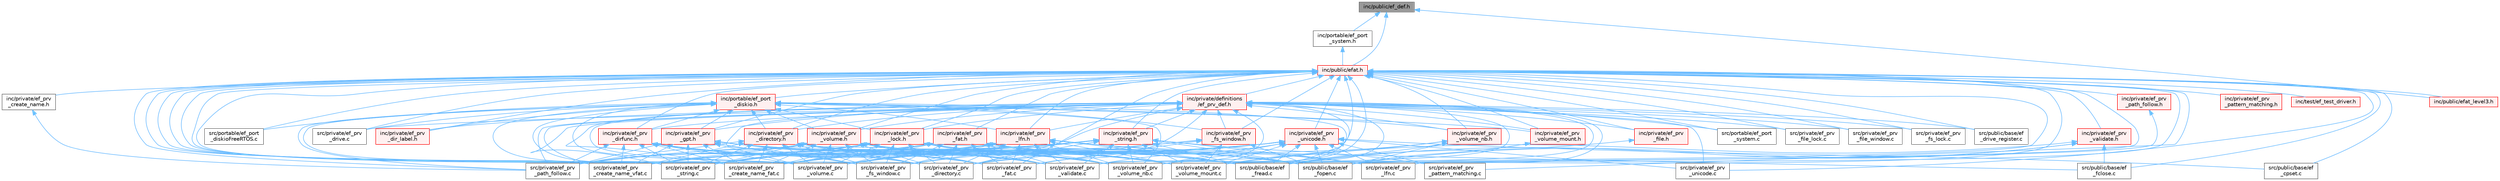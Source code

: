 digraph "inc/public/ef_def.h"
{
 // LATEX_PDF_SIZE
  bgcolor="transparent";
  edge [fontname=Helvetica,fontsize=10,labelfontname=Helvetica,labelfontsize=10];
  node [fontname=Helvetica,fontsize=10,shape=box,height=0.2,width=0.4];
  Node1 [id="Node000001",label="inc/public/ef_def.h",height=0.2,width=0.4,color="gray40", fillcolor="grey60", style="filled", fontcolor="black",tooltip="Public definitions for eFAT."];
  Node1 -> Node2 [id="edge1_Node000001_Node000002",dir="back",color="steelblue1",style="solid",tooltip=" "];
  Node2 [id="Node000002",label="inc/portable/ef_port\l_system.h",height=0.2,width=0.4,color="grey40", fillcolor="white", style="filled",URL="$ef__port__system_8h.html",tooltip="Header file for portable system functions."];
  Node2 -> Node3 [id="edge2_Node000002_Node000003",dir="back",color="steelblue1",style="solid",tooltip=" "];
  Node3 [id="Node000003",label="inc/public/efat.h",height=0.2,width=0.4,color="red", fillcolor="#FFF0F0", style="filled",URL="$efat_8h.html",tooltip="Header file for eFAT module."];
  Node3 -> Node4 [id="edge3_Node000003_Node000004",dir="back",color="steelblue1",style="solid",tooltip=" "];
  Node4 [id="Node000004",label="inc/portable/ef_port\l_diskio.h",height=0.2,width=0.4,color="red", fillcolor="#FFF0F0", style="filled",URL="$ef__port__diskio_8h.html",tooltip="Header file for Low level disk interface."];
  Node4 -> Node5 [id="edge4_Node000004_Node000005",dir="back",color="steelblue1",style="solid",tooltip=" "];
  Node5 [id="Node000005",label="inc/private/ef_prv\l_dir_label.h",height=0.2,width=0.4,color="red", fillcolor="#FFF0F0", style="filled",URL="$ef__prv__dir__label_8h.html",tooltip="Private Header file for FAT directory functions."];
  Node4 -> Node8 [id="edge5_Node000004_Node000008",dir="back",color="steelblue1",style="solid",tooltip=" "];
  Node8 [id="Node000008",label="inc/private/ef_prv\l_directory.h",height=0.2,width=0.4,color="red", fillcolor="#FFF0F0", style="filled",URL="$ef__prv__directory_8h.html",tooltip="Private Header file for directory handling."];
  Node8 -> Node9 [id="edge6_Node000008_Node000009",dir="back",color="steelblue1",style="solid",tooltip=" "];
  Node9 [id="Node000009",label="src/private/ef_prv\l_create_name_fat.c",height=0.2,width=0.4,color="grey40", fillcolor="white", style="filled",URL="$ef__prv__create__name__fat_8c.html",tooltip="Code file for functions."];
  Node8 -> Node10 [id="edge7_Node000008_Node000010",dir="back",color="steelblue1",style="solid",tooltip=" "];
  Node10 [id="Node000010",label="src/private/ef_prv\l_create_name_vfat.c",height=0.2,width=0.4,color="grey40", fillcolor="white", style="filled",URL="$ef__prv__create__name__vfat_8c.html",tooltip="Code file for functions."];
  Node8 -> Node11 [id="edge8_Node000008_Node000011",dir="back",color="steelblue1",style="solid",tooltip=" "];
  Node11 [id="Node000011",label="src/private/ef_prv\l_directory.c",height=0.2,width=0.4,color="grey40", fillcolor="white", style="filled",URL="$ef__prv__directory_8c.html",tooltip="Code file for directory handling."];
  Node8 -> Node12 [id="edge9_Node000008_Node000012",dir="back",color="steelblue1",style="solid",tooltip=" "];
  Node12 [id="Node000012",label="src/private/ef_prv\l_fat.c",height=0.2,width=0.4,color="grey40", fillcolor="white", style="filled",URL="$ef__prv__fat_8c.html",tooltip="Code file for FAT functions."];
  Node8 -> Node13 [id="edge10_Node000008_Node000013",dir="back",color="steelblue1",style="solid",tooltip=" "];
  Node13 [id="Node000013",label="src/private/ef_prv\l_fs_window.c",height=0.2,width=0.4,color="grey40", fillcolor="white", style="filled",URL="$ef__prv__fs__window_8c.html",tooltip="FS window load or Store."];
  Node8 -> Node14 [id="edge11_Node000008_Node000014",dir="back",color="steelblue1",style="solid",tooltip=" "];
  Node14 [id="Node000014",label="src/private/ef_prv\l_path_follow.c",height=0.2,width=0.4,color="grey40", fillcolor="white", style="filled",URL="$ef__prv__path__follow_8c.html",tooltip="Code file for functions."];
  Node8 -> Node15 [id="edge12_Node000008_Node000015",dir="back",color="steelblue1",style="solid",tooltip=" "];
  Node15 [id="Node000015",label="src/private/ef_prv\l_string.c",height=0.2,width=0.4,color="grey40", fillcolor="white", style="filled",URL="$ef__prv__string_8c.html",tooltip="String functions."];
  Node8 -> Node16 [id="edge13_Node000008_Node000016",dir="back",color="steelblue1",style="solid",tooltip=" "];
  Node16 [id="Node000016",label="src/private/ef_prv\l_validate.c",height=0.2,width=0.4,color="grey40", fillcolor="white", style="filled",URL="$ef__prv__validate_8c.html",tooltip="Check if the file/directory object is valid and lock the filesystem if it is valid."];
  Node8 -> Node17 [id="edge14_Node000008_Node000017",dir="back",color="steelblue1",style="solid",tooltip=" "];
  Node17 [id="Node000017",label="src/private/ef_prv\l_volume.c",height=0.2,width=0.4,color="grey40", fillcolor="white", style="filled",URL="$ef__prv__volume_8c.html",tooltip="Private volume access variables and functions."];
  Node8 -> Node18 [id="edge15_Node000008_Node000018",dir="back",color="steelblue1",style="solid",tooltip=" "];
  Node18 [id="Node000018",label="src/private/ef_prv\l_volume_mount.c",height=0.2,width=0.4,color="grey40", fillcolor="white", style="filled",URL="$ef__prv__volume__mount_8c.html",tooltip="Private volume mounting functions."];
  Node8 -> Node19 [id="edge16_Node000008_Node000019",dir="back",color="steelblue1",style="solid",tooltip=" "];
  Node19 [id="Node000019",label="src/private/ef_prv\l_volume_nb.c",height=0.2,width=0.4,color="grey40", fillcolor="white", style="filled",URL="$ef__prv__volume__nb_8c.html",tooltip="Private volume number management."];
  Node8 -> Node20 [id="edge17_Node000008_Node000020",dir="back",color="steelblue1",style="solid",tooltip=" "];
  Node20 [id="Node000020",label="src/public/base/ef\l_fopen.c",height=0.2,width=0.4,color="grey40", fillcolor="white", style="filled",URL="$ef__fopen_8c.html",tooltip="Open or Create a File."];
  Node8 -> Node21 [id="edge18_Node000008_Node000021",dir="back",color="steelblue1",style="solid",tooltip=" "];
  Node21 [id="Node000021",label="src/public/base/ef\l_fread.c",height=0.2,width=0.4,color="grey40", fillcolor="white", style="filled",URL="$ef__fread_8c.html",tooltip="Read File."];
  Node4 -> Node42 [id="edge19_Node000004_Node000042",dir="back",color="steelblue1",style="solid",tooltip=" "];
  Node42 [id="Node000042",label="inc/private/ef_prv\l_dirfunc.h",height=0.2,width=0.4,color="red", fillcolor="#FFF0F0", style="filled",URL="$ef__prv__dirfunc_8h_source.html",tooltip=" "];
  Node42 -> Node9 [id="edge20_Node000042_Node000009",dir="back",color="steelblue1",style="solid",tooltip=" "];
  Node42 -> Node10 [id="edge21_Node000042_Node000010",dir="back",color="steelblue1",style="solid",tooltip=" "];
  Node42 -> Node11 [id="edge22_Node000042_Node000011",dir="back",color="steelblue1",style="solid",tooltip=" "];
  Node42 -> Node12 [id="edge23_Node000042_Node000012",dir="back",color="steelblue1",style="solid",tooltip=" "];
  Node42 -> Node13 [id="edge24_Node000042_Node000013",dir="back",color="steelblue1",style="solid",tooltip=" "];
  Node42 -> Node14 [id="edge25_Node000042_Node000014",dir="back",color="steelblue1",style="solid",tooltip=" "];
  Node42 -> Node15 [id="edge26_Node000042_Node000015",dir="back",color="steelblue1",style="solid",tooltip=" "];
  Node42 -> Node16 [id="edge27_Node000042_Node000016",dir="back",color="steelblue1",style="solid",tooltip=" "];
  Node42 -> Node17 [id="edge28_Node000042_Node000017",dir="back",color="steelblue1",style="solid",tooltip=" "];
  Node42 -> Node18 [id="edge29_Node000042_Node000018",dir="back",color="steelblue1",style="solid",tooltip=" "];
  Node42 -> Node19 [id="edge30_Node000042_Node000019",dir="back",color="steelblue1",style="solid",tooltip=" "];
  Node42 -> Node20 [id="edge31_Node000042_Node000020",dir="back",color="steelblue1",style="solid",tooltip=" "];
  Node42 -> Node21 [id="edge32_Node000042_Node000021",dir="back",color="steelblue1",style="solid",tooltip=" "];
  Node4 -> Node43 [id="edge33_Node000004_Node000043",dir="back",color="steelblue1",style="solid",tooltip=" "];
  Node43 [id="Node000043",label="inc/private/ef_prv\l_fs_window.h",height=0.2,width=0.4,color="red", fillcolor="#FFF0F0", style="filled",URL="$ef__prv__fs__window_8h.html",tooltip="Private disk access window in the filesystem object."];
  Node43 -> Node11 [id="edge34_Node000043_Node000011",dir="back",color="steelblue1",style="solid",tooltip=" "];
  Node43 -> Node12 [id="edge35_Node000043_Node000012",dir="back",color="steelblue1",style="solid",tooltip=" "];
  Node43 -> Node17 [id="edge36_Node000043_Node000017",dir="back",color="steelblue1",style="solid",tooltip=" "];
  Node43 -> Node18 [id="edge37_Node000043_Node000018",dir="back",color="steelblue1",style="solid",tooltip=" "];
  Node43 -> Node20 [id="edge38_Node000043_Node000020",dir="back",color="steelblue1",style="solid",tooltip=" "];
  Node4 -> Node44 [id="edge39_Node000004_Node000044",dir="back",color="steelblue1",style="solid",tooltip=" "];
  Node44 [id="Node000044",label="inc/private/ef_prv\l_gpt.h",height=0.2,width=0.4,color="red", fillcolor="#FFF0F0", style="filled",URL="$ef__prv__gpt_8h.html",tooltip="Private GPT support function."];
  Node44 -> Node9 [id="edge40_Node000044_Node000009",dir="back",color="steelblue1",style="solid",tooltip=" "];
  Node44 -> Node10 [id="edge41_Node000044_Node000010",dir="back",color="steelblue1",style="solid",tooltip=" "];
  Node44 -> Node11 [id="edge42_Node000044_Node000011",dir="back",color="steelblue1",style="solid",tooltip=" "];
  Node44 -> Node12 [id="edge43_Node000044_Node000012",dir="back",color="steelblue1",style="solid",tooltip=" "];
  Node44 -> Node13 [id="edge44_Node000044_Node000013",dir="back",color="steelblue1",style="solid",tooltip=" "];
  Node44 -> Node14 [id="edge45_Node000044_Node000014",dir="back",color="steelblue1",style="solid",tooltip=" "];
  Node44 -> Node15 [id="edge46_Node000044_Node000015",dir="back",color="steelblue1",style="solid",tooltip=" "];
  Node44 -> Node16 [id="edge47_Node000044_Node000016",dir="back",color="steelblue1",style="solid",tooltip=" "];
  Node44 -> Node17 [id="edge48_Node000044_Node000017",dir="back",color="steelblue1",style="solid",tooltip=" "];
  Node44 -> Node18 [id="edge49_Node000044_Node000018",dir="back",color="steelblue1",style="solid",tooltip=" "];
  Node44 -> Node19 [id="edge50_Node000044_Node000019",dir="back",color="steelblue1",style="solid",tooltip=" "];
  Node44 -> Node20 [id="edge51_Node000044_Node000020",dir="back",color="steelblue1",style="solid",tooltip=" "];
  Node44 -> Node21 [id="edge52_Node000044_Node000021",dir="back",color="steelblue1",style="solid",tooltip=" "];
  Node4 -> Node46 [id="edge53_Node000004_Node000046",dir="back",color="steelblue1",style="solid",tooltip=" "];
  Node46 [id="Node000046",label="inc/private/ef_prv\l_lfn.h",height=0.2,width=0.4,color="red", fillcolor="#FFF0F0", style="filled",URL="$ef__prv__lfn_8h.html",tooltip="Private header for Long File Name support."];
  Node46 -> Node9 [id="edge54_Node000046_Node000009",dir="back",color="steelblue1",style="solid",tooltip=" "];
  Node46 -> Node10 [id="edge55_Node000046_Node000010",dir="back",color="steelblue1",style="solid",tooltip=" "];
  Node46 -> Node11 [id="edge56_Node000046_Node000011",dir="back",color="steelblue1",style="solid",tooltip=" "];
  Node46 -> Node12 [id="edge57_Node000046_Node000012",dir="back",color="steelblue1",style="solid",tooltip=" "];
  Node46 -> Node13 [id="edge58_Node000046_Node000013",dir="back",color="steelblue1",style="solid",tooltip=" "];
  Node46 -> Node47 [id="edge59_Node000046_Node000047",dir="back",color="steelblue1",style="solid",tooltip=" "];
  Node47 [id="Node000047",label="src/private/ef_prv\l_lfn.c",height=0.2,width=0.4,color="grey40", fillcolor="white", style="filled",URL="$ef__prv__lfn_8c.html",tooltip="Code file for functions."];
  Node46 -> Node14 [id="edge60_Node000046_Node000014",dir="back",color="steelblue1",style="solid",tooltip=" "];
  Node46 -> Node15 [id="edge61_Node000046_Node000015",dir="back",color="steelblue1",style="solid",tooltip=" "];
  Node46 -> Node16 [id="edge62_Node000046_Node000016",dir="back",color="steelblue1",style="solid",tooltip=" "];
  Node46 -> Node17 [id="edge63_Node000046_Node000017",dir="back",color="steelblue1",style="solid",tooltip=" "];
  Node46 -> Node18 [id="edge64_Node000046_Node000018",dir="back",color="steelblue1",style="solid",tooltip=" "];
  Node46 -> Node19 [id="edge65_Node000046_Node000019",dir="back",color="steelblue1",style="solid",tooltip=" "];
  Node46 -> Node20 [id="edge66_Node000046_Node000020",dir="back",color="steelblue1",style="solid",tooltip=" "];
  Node46 -> Node21 [id="edge67_Node000046_Node000021",dir="back",color="steelblue1",style="solid",tooltip=" "];
  Node4 -> Node48 [id="edge68_Node000004_Node000048",dir="back",color="steelblue1",style="solid",tooltip=" "];
  Node48 [id="Node000048",label="inc/private/ef_prv\l_lock.h",height=0.2,width=0.4,color="red", fillcolor="#FFF0F0", style="filled",URL="$ef__prv__lock_8h.html",tooltip="Private Header file for access control to the volume."];
  Node48 -> Node9 [id="edge69_Node000048_Node000009",dir="back",color="steelblue1",style="solid",tooltip=" "];
  Node48 -> Node10 [id="edge70_Node000048_Node000010",dir="back",color="steelblue1",style="solid",tooltip=" "];
  Node48 -> Node11 [id="edge71_Node000048_Node000011",dir="back",color="steelblue1",style="solid",tooltip=" "];
  Node48 -> Node13 [id="edge72_Node000048_Node000013",dir="back",color="steelblue1",style="solid",tooltip=" "];
  Node48 -> Node14 [id="edge73_Node000048_Node000014",dir="back",color="steelblue1",style="solid",tooltip=" "];
  Node48 -> Node15 [id="edge74_Node000048_Node000015",dir="back",color="steelblue1",style="solid",tooltip=" "];
  Node48 -> Node16 [id="edge75_Node000048_Node000016",dir="back",color="steelblue1",style="solid",tooltip=" "];
  Node48 -> Node17 [id="edge76_Node000048_Node000017",dir="back",color="steelblue1",style="solid",tooltip=" "];
  Node48 -> Node18 [id="edge77_Node000048_Node000018",dir="back",color="steelblue1",style="solid",tooltip=" "];
  Node48 -> Node19 [id="edge78_Node000048_Node000019",dir="back",color="steelblue1",style="solid",tooltip=" "];
  Node48 -> Node49 [id="edge79_Node000048_Node000049",dir="back",color="steelblue1",style="solid",tooltip=" "];
  Node49 [id="Node000049",label="src/public/base/ef\l_fclose.c",height=0.2,width=0.4,color="grey40", fillcolor="white", style="filled",URL="$ef__fclose_8c.html",tooltip="File Close."];
  Node48 -> Node20 [id="edge80_Node000048_Node000020",dir="back",color="steelblue1",style="solid",tooltip=" "];
  Node48 -> Node21 [id="edge81_Node000048_Node000021",dir="back",color="steelblue1",style="solid",tooltip=" "];
  Node4 -> Node51 [id="edge82_Node000004_Node000051",dir="back",color="steelblue1",style="solid",tooltip=" "];
  Node51 [id="Node000051",label="inc/private/ef_prv\l_volume.h",height=0.2,width=0.4,color="red", fillcolor="#FFF0F0", style="filled",URL="$ef__prv__volume_8h.html",tooltip="Private volume access management."];
  Node51 -> Node9 [id="edge83_Node000051_Node000009",dir="back",color="steelblue1",style="solid",tooltip=" "];
  Node51 -> Node10 [id="edge84_Node000051_Node000010",dir="back",color="steelblue1",style="solid",tooltip=" "];
  Node51 -> Node11 [id="edge85_Node000051_Node000011",dir="back",color="steelblue1",style="solid",tooltip=" "];
  Node51 -> Node12 [id="edge86_Node000051_Node000012",dir="back",color="steelblue1",style="solid",tooltip=" "];
  Node51 -> Node13 [id="edge87_Node000051_Node000013",dir="back",color="steelblue1",style="solid",tooltip=" "];
  Node51 -> Node14 [id="edge88_Node000051_Node000014",dir="back",color="steelblue1",style="solid",tooltip=" "];
  Node51 -> Node15 [id="edge89_Node000051_Node000015",dir="back",color="steelblue1",style="solid",tooltip=" "];
  Node51 -> Node16 [id="edge90_Node000051_Node000016",dir="back",color="steelblue1",style="solid",tooltip=" "];
  Node51 -> Node17 [id="edge91_Node000051_Node000017",dir="back",color="steelblue1",style="solid",tooltip=" "];
  Node51 -> Node18 [id="edge92_Node000051_Node000018",dir="back",color="steelblue1",style="solid",tooltip=" "];
  Node51 -> Node19 [id="edge93_Node000051_Node000019",dir="back",color="steelblue1",style="solid",tooltip=" "];
  Node51 -> Node20 [id="edge94_Node000051_Node000020",dir="back",color="steelblue1",style="solid",tooltip=" "];
  Node51 -> Node21 [id="edge95_Node000051_Node000021",dir="back",color="steelblue1",style="solid",tooltip=" "];
  Node4 -> Node53 [id="edge96_Node000004_Node000053",dir="back",color="steelblue1",style="solid",tooltip=" "];
  Node53 [id="Node000053",label="inc/private/ef_prv\l_volume_mount.h",height=0.2,width=0.4,color="red", fillcolor="#FFF0F0", style="filled",URL="$ef__prv__volume__mount_8h.html",tooltip="Private volume mounting."];
  Node53 -> Node20 [id="edge97_Node000053_Node000020",dir="back",color="steelblue1",style="solid",tooltip=" "];
  Node4 -> Node54 [id="edge98_Node000004_Node000054",dir="back",color="steelblue1",style="solid",tooltip=" "];
  Node54 [id="Node000054",label="inc/private/ef_prv\l_volume_nb.h",height=0.2,width=0.4,color="red", fillcolor="#FFF0F0", style="filled",URL="$ef__prv__volume__nb_8h.html",tooltip="Private volume numbering."];
  Node54 -> Node18 [id="edge99_Node000054_Node000018",dir="back",color="steelblue1",style="solid",tooltip=" "];
  Node54 -> Node19 [id="edge100_Node000054_Node000019",dir="back",color="steelblue1",style="solid",tooltip=" "];
  Node54 -> Node20 [id="edge101_Node000054_Node000020",dir="back",color="steelblue1",style="solid",tooltip=" "];
  Node54 -> Node21 [id="edge102_Node000054_Node000021",dir="back",color="steelblue1",style="solid",tooltip=" "];
  Node4 -> Node56 [id="edge103_Node000004_Node000056",dir="back",color="steelblue1",style="solid",tooltip=" "];
  Node56 [id="Node000056",label="src/portable/ef_port\l_diskioFreeRTOS.c",height=0.2,width=0.4,color="grey40", fillcolor="white", style="filled",URL="$ef__port__diskio_free_r_t_o_s_8c.html",tooltip="Code file for Low level disk interface."];
  Node4 -> Node9 [id="edge104_Node000004_Node000009",dir="back",color="steelblue1",style="solid",tooltip=" "];
  Node4 -> Node10 [id="edge105_Node000004_Node000010",dir="back",color="steelblue1",style="solid",tooltip=" "];
  Node4 -> Node57 [id="edge106_Node000004_Node000057",dir="back",color="steelblue1",style="solid",tooltip=" "];
  Node57 [id="Node000057",label="src/private/ef_prv\l_drive.c",height=0.2,width=0.4,color="grey40", fillcolor="white", style="filled",URL="$ef__prv__drive_8c.html",tooltip="Code file for Low level disk interface."];
  Node4 -> Node14 [id="edge107_Node000004_Node000014",dir="back",color="steelblue1",style="solid",tooltip=" "];
  Node4 -> Node15 [id="edge108_Node000004_Node000015",dir="back",color="steelblue1",style="solid",tooltip=" "];
  Node4 -> Node17 [id="edge109_Node000004_Node000017",dir="back",color="steelblue1",style="solid",tooltip=" "];
  Node4 -> Node19 [id="edge110_Node000004_Node000019",dir="back",color="steelblue1",style="solid",tooltip=" "];
  Node4 -> Node21 [id="edge111_Node000004_Node000021",dir="back",color="steelblue1",style="solid",tooltip=" "];
  Node3 -> Node58 [id="edge112_Node000003_Node000058",dir="back",color="steelblue1",style="solid",tooltip=" "];
  Node58 [id="Node000058",label="inc/private/definitions\l/ef_prv_def.h",height=0.2,width=0.4,color="red", fillcolor="#FFF0F0", style="filled",URL="$ef__prv__def_8h.html",tooltip="Private definitions."];
  Node58 -> Node5 [id="edge113_Node000058_Node000005",dir="back",color="steelblue1",style="solid",tooltip=" "];
  Node58 -> Node8 [id="edge114_Node000058_Node000008",dir="back",color="steelblue1",style="solid",tooltip=" "];
  Node58 -> Node42 [id="edge115_Node000058_Node000042",dir="back",color="steelblue1",style="solid",tooltip=" "];
  Node58 -> Node62 [id="edge116_Node000058_Node000062",dir="back",color="steelblue1",style="solid",tooltip=" "];
  Node62 [id="Node000062",label="inc/private/ef_prv\l_file.h",height=0.2,width=0.4,color="red", fillcolor="#FFF0F0", style="filled",URL="$ef__prv__file_8h.html",tooltip="Private file specific functions protoypes."];
  Node62 -> Node21 [id="edge117_Node000062_Node000021",dir="back",color="steelblue1",style="solid",tooltip=" "];
  Node58 -> Node43 [id="edge118_Node000058_Node000043",dir="back",color="steelblue1",style="solid",tooltip=" "];
  Node58 -> Node44 [id="edge119_Node000058_Node000044",dir="back",color="steelblue1",style="solid",tooltip=" "];
  Node58 -> Node46 [id="edge120_Node000058_Node000046",dir="back",color="steelblue1",style="solid",tooltip=" "];
  Node58 -> Node48 [id="edge121_Node000058_Node000048",dir="back",color="steelblue1",style="solid",tooltip=" "];
  Node58 -> Node63 [id="edge122_Node000058_Node000063",dir="back",color="steelblue1",style="solid",tooltip=" "];
  Node63 [id="Node000063",label="inc/private/ef_prv\l_string.h",height=0.2,width=0.4,color="red", fillcolor="#FFF0F0", style="filled",URL="$ef__prv__string_8h.html",tooltip="Private Header file for string functions."];
  Node63 -> Node9 [id="edge123_Node000063_Node000009",dir="back",color="steelblue1",style="solid",tooltip=" "];
  Node63 -> Node10 [id="edge124_Node000063_Node000010",dir="back",color="steelblue1",style="solid",tooltip=" "];
  Node63 -> Node11 [id="edge125_Node000063_Node000011",dir="back",color="steelblue1",style="solid",tooltip=" "];
  Node63 -> Node13 [id="edge126_Node000063_Node000013",dir="back",color="steelblue1",style="solid",tooltip=" "];
  Node63 -> Node47 [id="edge127_Node000063_Node000047",dir="back",color="steelblue1",style="solid",tooltip=" "];
  Node63 -> Node14 [id="edge128_Node000063_Node000014",dir="back",color="steelblue1",style="solid",tooltip=" "];
  Node63 -> Node64 [id="edge129_Node000063_Node000064",dir="back",color="steelblue1",style="solid",tooltip=" "];
  Node64 [id="Node000064",label="src/private/ef_prv\l_pattern_matching.c",height=0.2,width=0.4,color="grey40", fillcolor="white", style="filled",URL="$ef__prv__pattern__matching_8c.html",tooltip="Code file for functions."];
  Node63 -> Node15 [id="edge130_Node000063_Node000015",dir="back",color="steelblue1",style="solid",tooltip=" "];
  Node63 -> Node16 [id="edge131_Node000063_Node000016",dir="back",color="steelblue1",style="solid",tooltip=" "];
  Node63 -> Node17 [id="edge132_Node000063_Node000017",dir="back",color="steelblue1",style="solid",tooltip=" "];
  Node63 -> Node18 [id="edge133_Node000063_Node000018",dir="back",color="steelblue1",style="solid",tooltip=" "];
  Node63 -> Node19 [id="edge134_Node000063_Node000019",dir="back",color="steelblue1",style="solid",tooltip=" "];
  Node63 -> Node20 [id="edge135_Node000063_Node000020",dir="back",color="steelblue1",style="solid",tooltip=" "];
  Node63 -> Node21 [id="edge136_Node000063_Node000021",dir="back",color="steelblue1",style="solid",tooltip=" "];
  Node58 -> Node51 [id="edge137_Node000058_Node000051",dir="back",color="steelblue1",style="solid",tooltip=" "];
  Node58 -> Node53 [id="edge138_Node000058_Node000053",dir="back",color="steelblue1",style="solid",tooltip=" "];
  Node58 -> Node54 [id="edge139_Node000058_Node000054",dir="back",color="steelblue1",style="solid",tooltip=" "];
  Node58 -> Node67 [id="edge140_Node000058_Node000067",dir="back",color="steelblue1",style="solid",tooltip=" "];
  Node67 [id="Node000067",label="src/portable/ef_port\l_system.c",height=0.2,width=0.4,color="grey40", fillcolor="white", style="filled",URL="$ef__port__system_8c.html",tooltip="Code file for OS Dependent Functions for eFAT."];
  Node58 -> Node9 [id="edge141_Node000058_Node000009",dir="back",color="steelblue1",style="solid",tooltip=" "];
  Node58 -> Node10 [id="edge142_Node000058_Node000010",dir="back",color="steelblue1",style="solid",tooltip=" "];
  Node58 -> Node11 [id="edge143_Node000058_Node000011",dir="back",color="steelblue1",style="solid",tooltip=" "];
  Node58 -> Node57 [id="edge144_Node000058_Node000057",dir="back",color="steelblue1",style="solid",tooltip=" "];
  Node58 -> Node12 [id="edge145_Node000058_Node000012",dir="back",color="steelblue1",style="solid",tooltip=" "];
  Node58 -> Node68 [id="edge146_Node000058_Node000068",dir="back",color="steelblue1",style="solid",tooltip=" "];
  Node68 [id="Node000068",label="src/private/ef_prv\l_file_lock.c",height=0.2,width=0.4,color="grey40", fillcolor="white", style="filled",URL="$ef__prv__file__lock_8c.html",tooltip="Code file for functions."];
  Node58 -> Node69 [id="edge147_Node000058_Node000069",dir="back",color="steelblue1",style="solid",tooltip=" "];
  Node69 [id="Node000069",label="src/private/ef_prv\l_file_window.c",height=0.2,width=0.4,color="grey40", fillcolor="white", style="filled",URL="$ef__prv__file__window_8c.html",tooltip="File window management."];
  Node58 -> Node70 [id="edge148_Node000058_Node000070",dir="back",color="steelblue1",style="solid",tooltip=" "];
  Node70 [id="Node000070",label="src/private/ef_prv\l_fs_lock.c",height=0.2,width=0.4,color="grey40", fillcolor="white", style="filled",URL="$ef__prv__fs__lock_8c.html",tooltip="Filesystem locking / unlocking."];
  Node58 -> Node13 [id="edge149_Node000058_Node000013",dir="back",color="steelblue1",style="solid",tooltip=" "];
  Node58 -> Node47 [id="edge150_Node000058_Node000047",dir="back",color="steelblue1",style="solid",tooltip=" "];
  Node58 -> Node14 [id="edge151_Node000058_Node000014",dir="back",color="steelblue1",style="solid",tooltip=" "];
  Node58 -> Node15 [id="edge152_Node000058_Node000015",dir="back",color="steelblue1",style="solid",tooltip=" "];
  Node58 -> Node71 [id="edge153_Node000058_Node000071",dir="back",color="steelblue1",style="solid",tooltip=" "];
  Node71 [id="Node000071",label="src/private/ef_prv\l_unicode.c",height=0.2,width=0.4,color="grey40", fillcolor="white", style="filled",URL="$ef__prv__unicode_8c.html",tooltip="Code file for unicode support."];
  Node58 -> Node16 [id="edge154_Node000058_Node000016",dir="back",color="steelblue1",style="solid",tooltip=" "];
  Node58 -> Node17 [id="edge155_Node000058_Node000017",dir="back",color="steelblue1",style="solid",tooltip=" "];
  Node58 -> Node18 [id="edge156_Node000058_Node000018",dir="back",color="steelblue1",style="solid",tooltip=" "];
  Node58 -> Node19 [id="edge157_Node000058_Node000019",dir="back",color="steelblue1",style="solid",tooltip=" "];
  Node58 -> Node72 [id="edge158_Node000058_Node000072",dir="back",color="steelblue1",style="solid",tooltip=" "];
  Node72 [id="Node000072",label="src/public/base/ef\l_drive_register.c",height=0.2,width=0.4,color="grey40", fillcolor="white", style="filled",URL="$ef__drive__register_8c.html",tooltip="Register a drive in the system."];
  Node58 -> Node20 [id="edge159_Node000058_Node000020",dir="back",color="steelblue1",style="solid",tooltip=" "];
  Node58 -> Node21 [id="edge160_Node000058_Node000021",dir="back",color="steelblue1",style="solid",tooltip=" "];
  Node3 -> Node75 [id="edge161_Node000003_Node000075",dir="back",color="steelblue1",style="solid",tooltip=" "];
  Node75 [id="Node000075",label="inc/private/ef_prv\l_create_name.h",height=0.2,width=0.4,color="grey40", fillcolor="white", style="filled",URL="$ef__prv__create__name_8h.html",tooltip="Private Header file."];
  Node75 -> Node14 [id="edge162_Node000075_Node000014",dir="back",color="steelblue1",style="solid",tooltip=" "];
  Node3 -> Node5 [id="edge163_Node000003_Node000005",dir="back",color="steelblue1",style="solid",tooltip=" "];
  Node3 -> Node8 [id="edge164_Node000003_Node000008",dir="back",color="steelblue1",style="solid",tooltip=" "];
  Node3 -> Node42 [id="edge165_Node000003_Node000042",dir="back",color="steelblue1",style="solid",tooltip=" "];
  Node3 -> Node76 [id="edge166_Node000003_Node000076",dir="back",color="steelblue1",style="solid",tooltip=" "];
  Node76 [id="Node000076",label="inc/private/ef_prv\l_fat.h",height=0.2,width=0.4,color="red", fillcolor="#FFF0F0", style="filled",URL="$ef__prv__fat_8h.html",tooltip="Private Header file."];
  Node76 -> Node9 [id="edge167_Node000076_Node000009",dir="back",color="steelblue1",style="solid",tooltip=" "];
  Node76 -> Node10 [id="edge168_Node000076_Node000010",dir="back",color="steelblue1",style="solid",tooltip=" "];
  Node76 -> Node11 [id="edge169_Node000076_Node000011",dir="back",color="steelblue1",style="solid",tooltip=" "];
  Node76 -> Node12 [id="edge170_Node000076_Node000012",dir="back",color="steelblue1",style="solid",tooltip=" "];
  Node76 -> Node13 [id="edge171_Node000076_Node000013",dir="back",color="steelblue1",style="solid",tooltip=" "];
  Node76 -> Node47 [id="edge172_Node000076_Node000047",dir="back",color="steelblue1",style="solid",tooltip=" "];
  Node76 -> Node14 [id="edge173_Node000076_Node000014",dir="back",color="steelblue1",style="solid",tooltip=" "];
  Node76 -> Node15 [id="edge174_Node000076_Node000015",dir="back",color="steelblue1",style="solid",tooltip=" "];
  Node76 -> Node16 [id="edge175_Node000076_Node000016",dir="back",color="steelblue1",style="solid",tooltip=" "];
  Node76 -> Node17 [id="edge176_Node000076_Node000017",dir="back",color="steelblue1",style="solid",tooltip=" "];
  Node76 -> Node18 [id="edge177_Node000076_Node000018",dir="back",color="steelblue1",style="solid",tooltip=" "];
  Node76 -> Node19 [id="edge178_Node000076_Node000019",dir="back",color="steelblue1",style="solid",tooltip=" "];
  Node76 -> Node20 [id="edge179_Node000076_Node000020",dir="back",color="steelblue1",style="solid",tooltip=" "];
  Node76 -> Node21 [id="edge180_Node000076_Node000021",dir="back",color="steelblue1",style="solid",tooltip=" "];
  Node3 -> Node62 [id="edge181_Node000003_Node000062",dir="back",color="steelblue1",style="solid",tooltip=" "];
  Node3 -> Node43 [id="edge182_Node000003_Node000043",dir="back",color="steelblue1",style="solid",tooltip=" "];
  Node3 -> Node44 [id="edge183_Node000003_Node000044",dir="back",color="steelblue1",style="solid",tooltip=" "];
  Node3 -> Node46 [id="edge184_Node000003_Node000046",dir="back",color="steelblue1",style="solid",tooltip=" "];
  Node3 -> Node48 [id="edge185_Node000003_Node000048",dir="back",color="steelblue1",style="solid",tooltip=" "];
  Node3 -> Node77 [id="edge186_Node000003_Node000077",dir="back",color="steelblue1",style="solid",tooltip=" "];
  Node77 [id="Node000077",label="inc/private/ef_prv\l_path_follow.h",height=0.2,width=0.4,color="red", fillcolor="#FFF0F0", style="filled",URL="$ef__prv__path__follow_8h.html",tooltip="Private Header file."];
  Node77 -> Node20 [id="edge187_Node000077_Node000020",dir="back",color="steelblue1",style="solid",tooltip=" "];
  Node3 -> Node78 [id="edge188_Node000003_Node000078",dir="back",color="steelblue1",style="solid",tooltip=" "];
  Node78 [id="Node000078",label="inc/private/ef_prv\l_pattern_matching.h",height=0.2,width=0.4,color="red", fillcolor="#FFF0F0", style="filled",URL="$ef__prv__pattern__matching_8h.html",tooltip="Private Header file."];
  Node3 -> Node63 [id="edge189_Node000003_Node000063",dir="back",color="steelblue1",style="solid",tooltip=" "];
  Node3 -> Node79 [id="edge190_Node000003_Node000079",dir="back",color="steelblue1",style="solid",tooltip=" "];
  Node79 [id="Node000079",label="inc/private/ef_prv\l_unicode.h",height=0.2,width=0.4,color="red", fillcolor="#FFF0F0", style="filled",URL="$ef__prv__unicode_8h.html",tooltip="Private Header for unicode support."];
  Node79 -> Node9 [id="edge191_Node000079_Node000009",dir="back",color="steelblue1",style="solid",tooltip=" "];
  Node79 -> Node10 [id="edge192_Node000079_Node000010",dir="back",color="steelblue1",style="solid",tooltip=" "];
  Node79 -> Node11 [id="edge193_Node000079_Node000011",dir="back",color="steelblue1",style="solid",tooltip=" "];
  Node79 -> Node12 [id="edge194_Node000079_Node000012",dir="back",color="steelblue1",style="solid",tooltip=" "];
  Node79 -> Node13 [id="edge195_Node000079_Node000013",dir="back",color="steelblue1",style="solid",tooltip=" "];
  Node79 -> Node47 [id="edge196_Node000079_Node000047",dir="back",color="steelblue1",style="solid",tooltip=" "];
  Node79 -> Node14 [id="edge197_Node000079_Node000014",dir="back",color="steelblue1",style="solid",tooltip=" "];
  Node79 -> Node64 [id="edge198_Node000079_Node000064",dir="back",color="steelblue1",style="solid",tooltip=" "];
  Node79 -> Node15 [id="edge199_Node000079_Node000015",dir="back",color="steelblue1",style="solid",tooltip=" "];
  Node79 -> Node71 [id="edge200_Node000079_Node000071",dir="back",color="steelblue1",style="solid",tooltip=" "];
  Node79 -> Node16 [id="edge201_Node000079_Node000016",dir="back",color="steelblue1",style="solid",tooltip=" "];
  Node79 -> Node17 [id="edge202_Node000079_Node000017",dir="back",color="steelblue1",style="solid",tooltip=" "];
  Node79 -> Node18 [id="edge203_Node000079_Node000018",dir="back",color="steelblue1",style="solid",tooltip=" "];
  Node79 -> Node19 [id="edge204_Node000079_Node000019",dir="back",color="steelblue1",style="solid",tooltip=" "];
  Node79 -> Node80 [id="edge205_Node000079_Node000080",dir="back",color="steelblue1",style="solid",tooltip=" "];
  Node80 [id="Node000080",label="src/public/base/ef\l_cpset.c",height=0.2,width=0.4,color="grey40", fillcolor="white", style="filled",URL="$ef__cpset_8c.html",tooltip="Set Active Codepage for the ANSI/OEM encoding."];
  Node79 -> Node20 [id="edge206_Node000079_Node000020",dir="back",color="steelblue1",style="solid",tooltip=" "];
  Node79 -> Node21 [id="edge207_Node000079_Node000021",dir="back",color="steelblue1",style="solid",tooltip=" "];
  Node3 -> Node81 [id="edge208_Node000003_Node000081",dir="back",color="steelblue1",style="solid",tooltip=" "];
  Node81 [id="Node000081",label="inc/private/ef_prv\l_validate.h",height=0.2,width=0.4,color="red", fillcolor="#FFF0F0", style="filled",URL="$ef__prv__validate_8h.html",tooltip="Private Header file."];
  Node81 -> Node18 [id="edge209_Node000081_Node000018",dir="back",color="steelblue1",style="solid",tooltip=" "];
  Node81 -> Node49 [id="edge210_Node000081_Node000049",dir="back",color="steelblue1",style="solid",tooltip=" "];
  Node81 -> Node20 [id="edge211_Node000081_Node000020",dir="back",color="steelblue1",style="solid",tooltip=" "];
  Node81 -> Node21 [id="edge212_Node000081_Node000021",dir="back",color="steelblue1",style="solid",tooltip=" "];
  Node3 -> Node51 [id="edge213_Node000003_Node000051",dir="back",color="steelblue1",style="solid",tooltip=" "];
  Node3 -> Node53 [id="edge214_Node000003_Node000053",dir="back",color="steelblue1",style="solid",tooltip=" "];
  Node3 -> Node54 [id="edge215_Node000003_Node000054",dir="back",color="steelblue1",style="solid",tooltip=" "];
  Node3 -> Node82 [id="edge216_Node000003_Node000082",dir="back",color="steelblue1",style="solid",tooltip=" "];
  Node82 [id="Node000082",label="inc/public/efat_level3.h",height=0.2,width=0.4,color="red", fillcolor="#FFF0F0", style="filled",URL="$efat__level3_8h.html",tooltip="Header file for eFAT module."];
  Node3 -> Node83 [id="edge217_Node000003_Node000083",dir="back",color="steelblue1",style="solid",tooltip=" "];
  Node83 [id="Node000083",label="inc/test/ef_test_driver.h",height=0.2,width=0.4,color="red", fillcolor="#FFF0F0", style="filled",URL="$ef__test__driver_8h.html",tooltip="Header for functions for testing sdcard functionalities."];
  Node3 -> Node56 [id="edge218_Node000003_Node000056",dir="back",color="steelblue1",style="solid",tooltip=" "];
  Node3 -> Node67 [id="edge219_Node000003_Node000067",dir="back",color="steelblue1",style="solid",tooltip=" "];
  Node3 -> Node9 [id="edge220_Node000003_Node000009",dir="back",color="steelblue1",style="solid",tooltip=" "];
  Node3 -> Node10 [id="edge221_Node000003_Node000010",dir="back",color="steelblue1",style="solid",tooltip=" "];
  Node3 -> Node11 [id="edge222_Node000003_Node000011",dir="back",color="steelblue1",style="solid",tooltip=" "];
  Node3 -> Node57 [id="edge223_Node000003_Node000057",dir="back",color="steelblue1",style="solid",tooltip=" "];
  Node3 -> Node12 [id="edge224_Node000003_Node000012",dir="back",color="steelblue1",style="solid",tooltip=" "];
  Node3 -> Node68 [id="edge225_Node000003_Node000068",dir="back",color="steelblue1",style="solid",tooltip=" "];
  Node3 -> Node69 [id="edge226_Node000003_Node000069",dir="back",color="steelblue1",style="solid",tooltip=" "];
  Node3 -> Node70 [id="edge227_Node000003_Node000070",dir="back",color="steelblue1",style="solid",tooltip=" "];
  Node3 -> Node13 [id="edge228_Node000003_Node000013",dir="back",color="steelblue1",style="solid",tooltip=" "];
  Node3 -> Node47 [id="edge229_Node000003_Node000047",dir="back",color="steelblue1",style="solid",tooltip=" "];
  Node3 -> Node14 [id="edge230_Node000003_Node000014",dir="back",color="steelblue1",style="solid",tooltip=" "];
  Node3 -> Node64 [id="edge231_Node000003_Node000064",dir="back",color="steelblue1",style="solid",tooltip=" "];
  Node3 -> Node15 [id="edge232_Node000003_Node000015",dir="back",color="steelblue1",style="solid",tooltip=" "];
  Node3 -> Node71 [id="edge233_Node000003_Node000071",dir="back",color="steelblue1",style="solid",tooltip=" "];
  Node3 -> Node16 [id="edge234_Node000003_Node000016",dir="back",color="steelblue1",style="solid",tooltip=" "];
  Node3 -> Node17 [id="edge235_Node000003_Node000017",dir="back",color="steelblue1",style="solid",tooltip=" "];
  Node3 -> Node18 [id="edge236_Node000003_Node000018",dir="back",color="steelblue1",style="solid",tooltip=" "];
  Node3 -> Node19 [id="edge237_Node000003_Node000019",dir="back",color="steelblue1",style="solid",tooltip=" "];
  Node3 -> Node80 [id="edge238_Node000003_Node000080",dir="back",color="steelblue1",style="solid",tooltip=" "];
  Node3 -> Node72 [id="edge239_Node000003_Node000072",dir="back",color="steelblue1",style="solid",tooltip=" "];
  Node3 -> Node49 [id="edge240_Node000003_Node000049",dir="back",color="steelblue1",style="solid",tooltip=" "];
  Node3 -> Node20 [id="edge241_Node000003_Node000020",dir="back",color="steelblue1",style="solid",tooltip=" "];
  Node3 -> Node21 [id="edge242_Node000003_Node000021",dir="back",color="steelblue1",style="solid",tooltip=" "];
  Node1 -> Node3 [id="edge243_Node000001_Node000003",dir="back",color="steelblue1",style="solid",tooltip=" "];
  Node1 -> Node82 [id="edge244_Node000001_Node000082",dir="back",color="steelblue1",style="solid",tooltip=" "];
}
